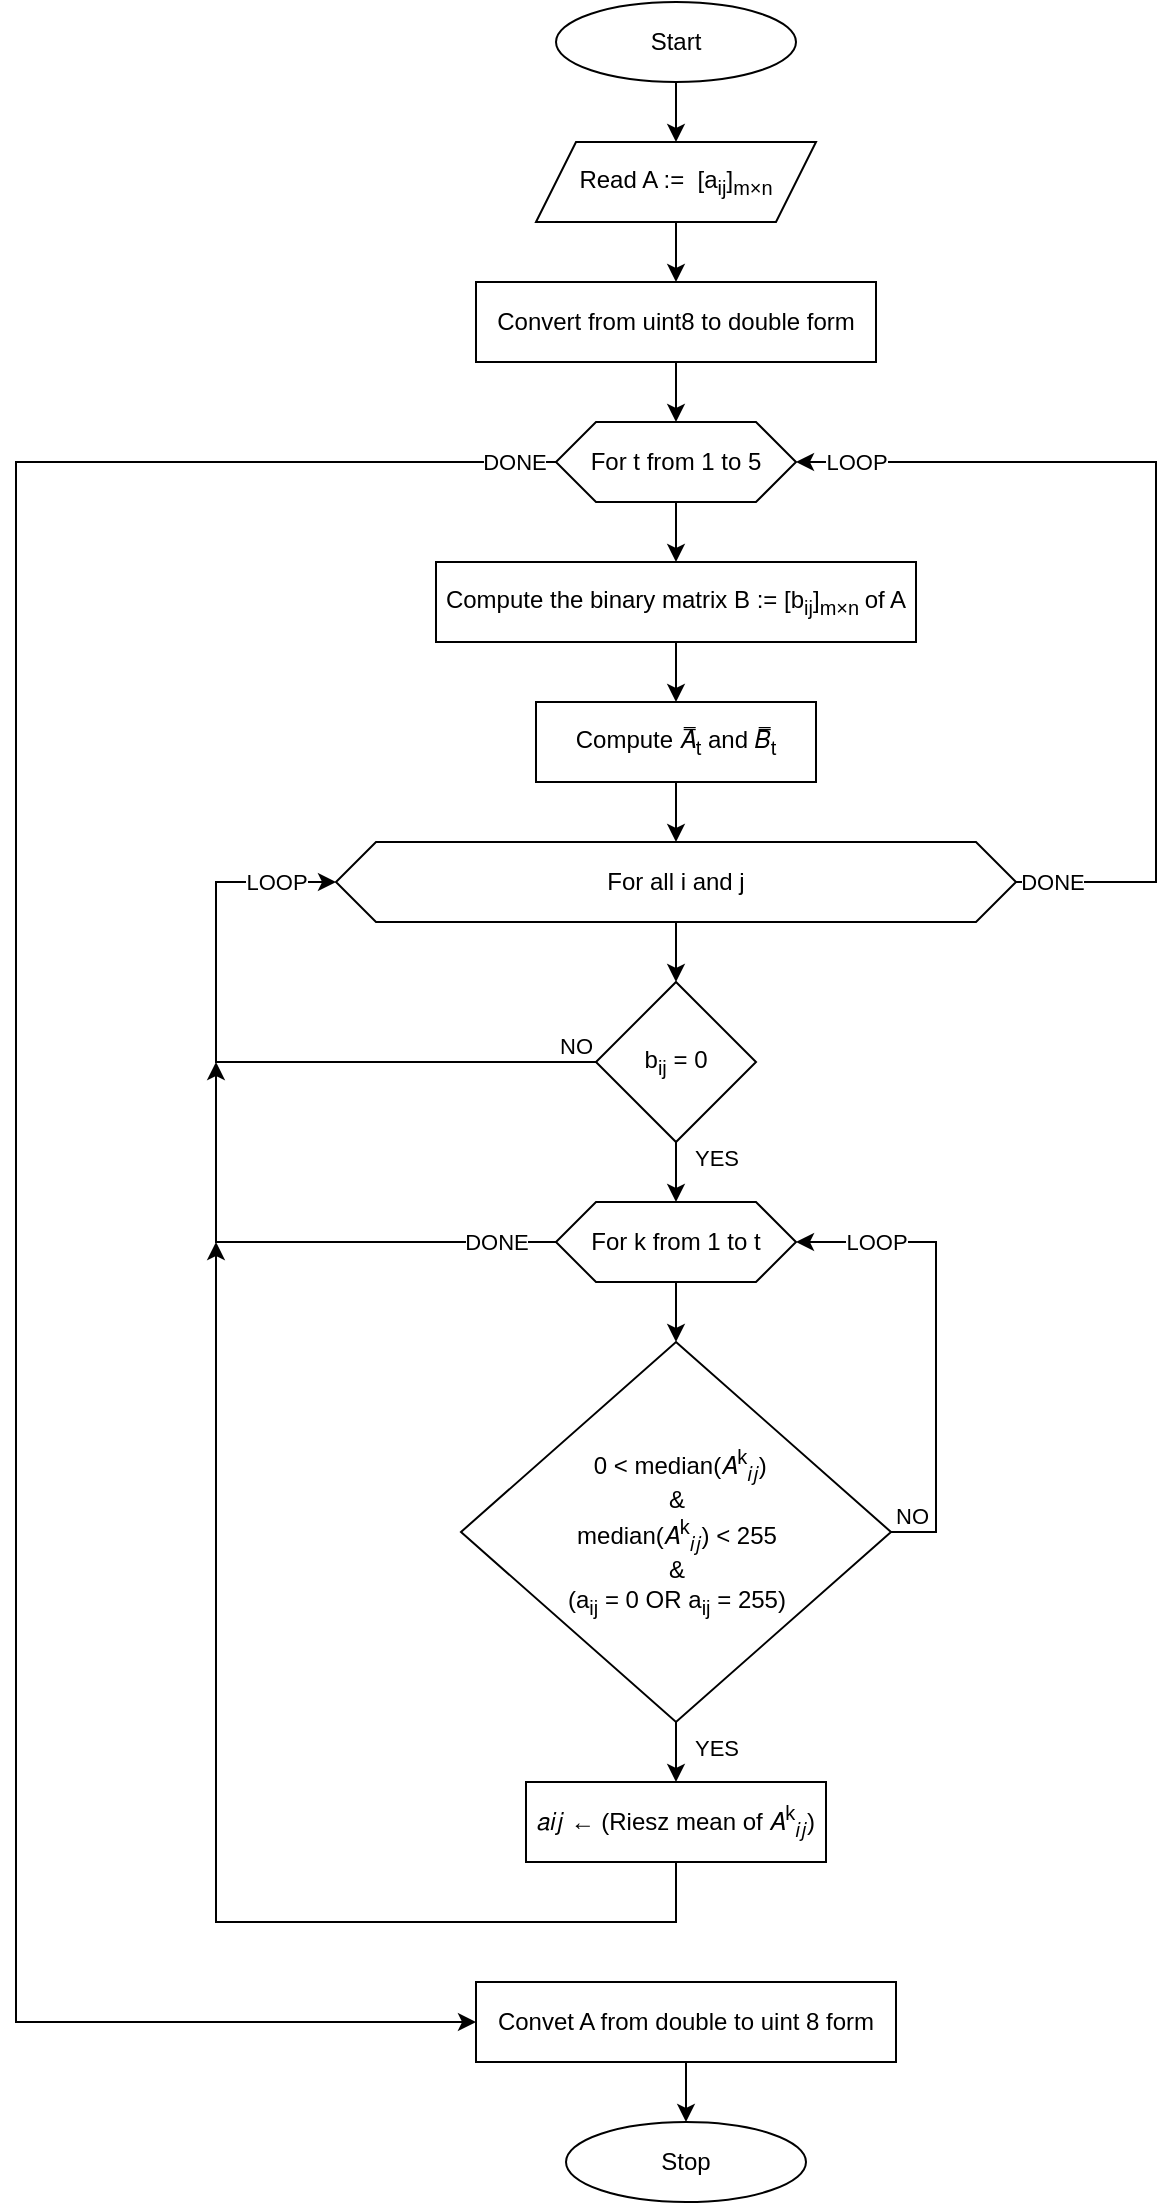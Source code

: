 <mxfile version="21.1.5" type="device">
  <diagram id="C5RBs43oDa-KdzZeNtuy" name="Page-1">
    <mxGraphModel dx="652" dy="299" grid="1" gridSize="10" guides="1" tooltips="1" connect="1" arrows="1" fold="1" page="1" pageScale="1" pageWidth="827" pageHeight="1169" math="0" shadow="0">
      <root>
        <mxCell id="WIyWlLk6GJQsqaUBKTNV-0" />
        <mxCell id="WIyWlLk6GJQsqaUBKTNV-1" parent="WIyWlLk6GJQsqaUBKTNV-0" />
        <mxCell id="iKl5GgZeDcTs2LutQjbo-2" value="" style="edgeStyle=orthogonalEdgeStyle;rounded=0;orthogonalLoop=1;jettySize=auto;html=1;" parent="WIyWlLk6GJQsqaUBKTNV-1" source="iKl5GgZeDcTs2LutQjbo-0" target="iKl5GgZeDcTs2LutQjbo-1" edge="1">
          <mxGeometry relative="1" as="geometry" />
        </mxCell>
        <mxCell id="iKl5GgZeDcTs2LutQjbo-0" value="Start" style="ellipse;whiteSpace=wrap;html=1;" parent="WIyWlLk6GJQsqaUBKTNV-1" vertex="1">
          <mxGeometry x="390" y="30" width="120" height="40" as="geometry" />
        </mxCell>
        <mxCell id="iKl5GgZeDcTs2LutQjbo-4" value="" style="edgeStyle=orthogonalEdgeStyle;rounded=0;orthogonalLoop=1;jettySize=auto;html=1;" parent="WIyWlLk6GJQsqaUBKTNV-1" source="iKl5GgZeDcTs2LutQjbo-1" target="iKl5GgZeDcTs2LutQjbo-3" edge="1">
          <mxGeometry relative="1" as="geometry" />
        </mxCell>
        <mxCell id="iKl5GgZeDcTs2LutQjbo-1" value="Read A :=&amp;nbsp; [a&lt;sub&gt;ij&lt;/sub&gt;]&lt;sub&gt;m×n&lt;br&gt;&lt;/sub&gt;" style="shape=parallelogram;perimeter=parallelogramPerimeter;whiteSpace=wrap;html=1;fixedSize=1;size=20;" parent="WIyWlLk6GJQsqaUBKTNV-1" vertex="1">
          <mxGeometry x="380" y="100" width="140" height="40" as="geometry" />
        </mxCell>
        <mxCell id="iKl5GgZeDcTs2LutQjbo-6" value="" style="edgeStyle=orthogonalEdgeStyle;rounded=0;orthogonalLoop=1;jettySize=auto;html=1;" parent="WIyWlLk6GJQsqaUBKTNV-1" source="iKl5GgZeDcTs2LutQjbo-3" target="iKl5GgZeDcTs2LutQjbo-5" edge="1">
          <mxGeometry relative="1" as="geometry" />
        </mxCell>
        <mxCell id="iKl5GgZeDcTs2LutQjbo-3" value="Convert from uint8 to double form" style="whiteSpace=wrap;html=1;" parent="WIyWlLk6GJQsqaUBKTNV-1" vertex="1">
          <mxGeometry x="350" y="170" width="200" height="40" as="geometry" />
        </mxCell>
        <mxCell id="iKl5GgZeDcTs2LutQjbo-8" value="" style="edgeStyle=orthogonalEdgeStyle;rounded=0;orthogonalLoop=1;jettySize=auto;html=1;" parent="WIyWlLk6GJQsqaUBKTNV-1" source="iKl5GgZeDcTs2LutQjbo-5" target="iKl5GgZeDcTs2LutQjbo-7" edge="1">
          <mxGeometry relative="1" as="geometry" />
        </mxCell>
        <mxCell id="iKl5GgZeDcTs2LutQjbo-45" value="DONE" style="edgeStyle=orthogonalEdgeStyle;rounded=0;orthogonalLoop=1;jettySize=auto;html=1;entryX=0;entryY=0.5;entryDx=0;entryDy=0;exitX=0;exitY=0.5;exitDx=0;exitDy=0;" parent="WIyWlLk6GJQsqaUBKTNV-1" source="iKl5GgZeDcTs2LutQjbo-5" target="iKl5GgZeDcTs2LutQjbo-46" edge="1">
          <mxGeometry x="-0.967" relative="1" as="geometry">
            <mxPoint x="160" y="1114" as="targetPoint" />
            <Array as="points">
              <mxPoint x="120" y="260" />
              <mxPoint x="120" y="1040" />
              <mxPoint x="350" y="1040" />
            </Array>
            <mxPoint as="offset" />
          </mxGeometry>
        </mxCell>
        <mxCell id="iKl5GgZeDcTs2LutQjbo-5" value="For t from 1 to 5" style="shape=hexagon;perimeter=hexagonPerimeter2;whiteSpace=wrap;html=1;fixedSize=1;" parent="WIyWlLk6GJQsqaUBKTNV-1" vertex="1">
          <mxGeometry x="390" y="240" width="120" height="40" as="geometry" />
        </mxCell>
        <mxCell id="iKl5GgZeDcTs2LutQjbo-10" value="" style="edgeStyle=orthogonalEdgeStyle;rounded=0;orthogonalLoop=1;jettySize=auto;html=1;" parent="WIyWlLk6GJQsqaUBKTNV-1" source="iKl5GgZeDcTs2LutQjbo-7" target="iKl5GgZeDcTs2LutQjbo-9" edge="1">
          <mxGeometry relative="1" as="geometry" />
        </mxCell>
        <mxCell id="iKl5GgZeDcTs2LutQjbo-7" value="Compute the binary matrix B := [b&lt;sub style=&quot;border-color: var(--border-color);&quot;&gt;ij&lt;/sub&gt;]&lt;sub style=&quot;border-color: var(--border-color);&quot;&gt;m×n&amp;nbsp;&lt;/sub&gt;of A" style="whiteSpace=wrap;html=1;" parent="WIyWlLk6GJQsqaUBKTNV-1" vertex="1">
          <mxGeometry x="330" y="310" width="240" height="40" as="geometry" />
        </mxCell>
        <mxCell id="iKl5GgZeDcTs2LutQjbo-13" value="" style="edgeStyle=orthogonalEdgeStyle;rounded=0;orthogonalLoop=1;jettySize=auto;html=1;" parent="WIyWlLk6GJQsqaUBKTNV-1" source="iKl5GgZeDcTs2LutQjbo-9" target="iKl5GgZeDcTs2LutQjbo-12" edge="1">
          <mxGeometry relative="1" as="geometry" />
        </mxCell>
        <mxCell id="iKl5GgZeDcTs2LutQjbo-9" value="&lt;font style=&quot;font-size: 12px;&quot;&gt;Compute 𝐴̿&lt;sub&gt;t&lt;/sub&gt;&amp;nbsp;and 𝐵̿&lt;sub&gt;t&lt;/sub&gt;&lt;/font&gt;" style="whiteSpace=wrap;html=1;" parent="WIyWlLk6GJQsqaUBKTNV-1" vertex="1">
          <mxGeometry x="380" y="380" width="140" height="40" as="geometry" />
        </mxCell>
        <mxCell id="iKl5GgZeDcTs2LutQjbo-15" value="" style="edgeStyle=orthogonalEdgeStyle;rounded=0;orthogonalLoop=1;jettySize=auto;html=1;" parent="WIyWlLk6GJQsqaUBKTNV-1" source="iKl5GgZeDcTs2LutQjbo-12" target="iKl5GgZeDcTs2LutQjbo-14" edge="1">
          <mxGeometry relative="1" as="geometry" />
        </mxCell>
        <mxCell id="iKl5GgZeDcTs2LutQjbo-12" value="For all i and j" style="shape=hexagon;perimeter=hexagonPerimeter2;whiteSpace=wrap;html=1;fixedSize=1;" parent="WIyWlLk6GJQsqaUBKTNV-1" vertex="1">
          <mxGeometry x="280" y="450" width="340" height="40" as="geometry" />
        </mxCell>
        <mxCell id="iKl5GgZeDcTs2LutQjbo-28" value="YES" style="edgeStyle=orthogonalEdgeStyle;rounded=0;orthogonalLoop=1;jettySize=auto;html=1;exitX=0.5;exitY=1;exitDx=0;exitDy=0;entryX=0.5;entryY=0;entryDx=0;entryDy=0;" parent="WIyWlLk6GJQsqaUBKTNV-1" source="iKl5GgZeDcTs2LutQjbo-14" target="iKl5GgZeDcTs2LutQjbo-17" edge="1">
          <mxGeometry x="-0.5" y="20" relative="1" as="geometry">
            <mxPoint as="offset" />
          </mxGeometry>
        </mxCell>
        <mxCell id="iKl5GgZeDcTs2LutQjbo-14" value="b&lt;sub&gt;ij&lt;/sub&gt;&amp;nbsp;= 0" style="rhombus;whiteSpace=wrap;html=1;" parent="WIyWlLk6GJQsqaUBKTNV-1" vertex="1">
          <mxGeometry x="410" y="520" width="80" height="80" as="geometry" />
        </mxCell>
        <mxCell id="iKl5GgZeDcTs2LutQjbo-20" value="" style="edgeStyle=orthogonalEdgeStyle;rounded=0;orthogonalLoop=1;jettySize=auto;html=1;" parent="WIyWlLk6GJQsqaUBKTNV-1" source="iKl5GgZeDcTs2LutQjbo-17" target="iKl5GgZeDcTs2LutQjbo-19" edge="1">
          <mxGeometry relative="1" as="geometry" />
        </mxCell>
        <mxCell id="iKl5GgZeDcTs2LutQjbo-29" style="edgeStyle=orthogonalEdgeStyle;rounded=0;orthogonalLoop=1;jettySize=auto;html=1;" parent="WIyWlLk6GJQsqaUBKTNV-1" source="iKl5GgZeDcTs2LutQjbo-17" edge="1">
          <mxGeometry relative="1" as="geometry">
            <mxPoint x="220" y="560" as="targetPoint" />
            <Array as="points">
              <mxPoint x="220" y="650" />
            </Array>
          </mxGeometry>
        </mxCell>
        <mxCell id="iKl5GgZeDcTs2LutQjbo-30" value="DONE" style="edgeLabel;html=1;align=center;verticalAlign=middle;resizable=0;points=[];" parent="iKl5GgZeDcTs2LutQjbo-29" vertex="1" connectable="0">
          <mxGeometry x="-0.683" relative="1" as="geometry">
            <mxPoint x="11" as="offset" />
          </mxGeometry>
        </mxCell>
        <mxCell id="iKl5GgZeDcTs2LutQjbo-17" value="For k from 1 to t" style="shape=hexagon;perimeter=hexagonPerimeter2;whiteSpace=wrap;html=1;fixedSize=1;" parent="WIyWlLk6GJQsqaUBKTNV-1" vertex="1">
          <mxGeometry x="390" y="630" width="120" height="40" as="geometry" />
        </mxCell>
        <mxCell id="iKl5GgZeDcTs2LutQjbo-23" value="YES" style="edgeStyle=orthogonalEdgeStyle;rounded=0;orthogonalLoop=1;jettySize=auto;html=1;" parent="WIyWlLk6GJQsqaUBKTNV-1" source="iKl5GgZeDcTs2LutQjbo-19" target="iKl5GgZeDcTs2LutQjbo-22" edge="1">
          <mxGeometry x="-0.5" y="20" relative="1" as="geometry">
            <mxPoint as="offset" />
          </mxGeometry>
        </mxCell>
        <mxCell id="iKl5GgZeDcTs2LutQjbo-19" value="&amp;nbsp;0 &amp;lt; median(𝐴&lt;sup style=&quot;border-color: var(--border-color);&quot;&gt;k&lt;/sup&gt;&lt;sub style=&quot;border-color: var(--border-color);&quot;&gt;𝑖𝑗&lt;/sub&gt;&lt;span style=&quot;border-color: var(--border-color);&quot;&gt;)&lt;br&gt;&amp;amp;&lt;br&gt;median(𝐴&lt;sup style=&quot;border-color: var(--border-color);&quot;&gt;k&lt;/sup&gt;&lt;sub style=&quot;border-color: var(--border-color);&quot;&gt;𝑖𝑗&lt;/sub&gt;) &amp;lt; 255&lt;br&gt;&amp;amp;&lt;br&gt;(a&lt;sub&gt;ij&lt;/sub&gt;&amp;nbsp;= 0 OR a&lt;sub style=&quot;border-color: var(--border-color);&quot;&gt;ij&lt;/sub&gt;&lt;span style=&quot;border-color: var(--border-color);&quot;&gt; = 255)&lt;/span&gt;&lt;br&gt;&lt;/span&gt;" style="rhombus;whiteSpace=wrap;html=1;" parent="WIyWlLk6GJQsqaUBKTNV-1" vertex="1">
          <mxGeometry x="342.5" y="700" width="215" height="190" as="geometry" />
        </mxCell>
        <mxCell id="iKl5GgZeDcTs2LutQjbo-40" style="edgeStyle=orthogonalEdgeStyle;rounded=0;orthogonalLoop=1;jettySize=auto;html=1;" parent="WIyWlLk6GJQsqaUBKTNV-1" source="iKl5GgZeDcTs2LutQjbo-22" edge="1">
          <mxGeometry relative="1" as="geometry">
            <mxPoint x="220" y="650" as="targetPoint" />
            <Array as="points">
              <mxPoint x="450" y="990" />
              <mxPoint x="220" y="990" />
            </Array>
          </mxGeometry>
        </mxCell>
        <mxCell id="iKl5GgZeDcTs2LutQjbo-22" value="𝑎𝑖𝑗 ← (Riesz mean of 𝐴&lt;sup&gt;k&lt;/sup&gt;&lt;sub&gt;𝑖𝑗&lt;/sub&gt;)" style="whiteSpace=wrap;html=1;" parent="WIyWlLk6GJQsqaUBKTNV-1" vertex="1">
          <mxGeometry x="375" y="920" width="150" height="40" as="geometry" />
        </mxCell>
        <mxCell id="iKl5GgZeDcTs2LutQjbo-31" value="" style="endArrow=classic;html=1;rounded=0;entryX=1;entryY=0.5;entryDx=0;entryDy=0;exitX=1;exitY=0.5;exitDx=0;exitDy=0;" parent="WIyWlLk6GJQsqaUBKTNV-1" source="iKl5GgZeDcTs2LutQjbo-19" target="iKl5GgZeDcTs2LutQjbo-17" edge="1">
          <mxGeometry relative="1" as="geometry">
            <mxPoint x="490" y="879.69" as="sourcePoint" />
            <mxPoint x="590" y="880" as="targetPoint" />
            <Array as="points">
              <mxPoint x="580" y="795" />
              <mxPoint x="580" y="650" />
            </Array>
          </mxGeometry>
        </mxCell>
        <mxCell id="iKl5GgZeDcTs2LutQjbo-32" value="LOOP" style="edgeLabel;resizable=0;html=1;align=center;verticalAlign=middle;" parent="iKl5GgZeDcTs2LutQjbo-31" connectable="0" vertex="1">
          <mxGeometry relative="1" as="geometry">
            <mxPoint x="-30" y="-49" as="offset" />
          </mxGeometry>
        </mxCell>
        <mxCell id="iKl5GgZeDcTs2LutQjbo-33" value="NO" style="edgeLabel;resizable=0;html=1;align=left;verticalAlign=bottom;" parent="iKl5GgZeDcTs2LutQjbo-31" connectable="0" vertex="1">
          <mxGeometry x="-1" relative="1" as="geometry" />
        </mxCell>
        <mxCell id="iKl5GgZeDcTs2LutQjbo-37" value="" style="endArrow=classic;html=1;rounded=0;exitX=0;exitY=0.5;exitDx=0;exitDy=0;entryX=0;entryY=0.5;entryDx=0;entryDy=0;movable=1;resizable=1;rotatable=1;deletable=1;editable=1;locked=0;connectable=1;" parent="WIyWlLk6GJQsqaUBKTNV-1" source="iKl5GgZeDcTs2LutQjbo-14" target="iKl5GgZeDcTs2LutQjbo-12" edge="1">
          <mxGeometry relative="1" as="geometry">
            <mxPoint x="350" y="660" as="sourcePoint" />
            <mxPoint x="510" y="660" as="targetPoint" />
            <Array as="points">
              <mxPoint x="220" y="560" />
              <mxPoint x="220" y="470" />
            </Array>
          </mxGeometry>
        </mxCell>
        <mxCell id="iKl5GgZeDcTs2LutQjbo-38" value="LOOP" style="edgeLabel;resizable=0;html=1;align=center;verticalAlign=middle;" parent="iKl5GgZeDcTs2LutQjbo-37" connectable="0" vertex="1">
          <mxGeometry relative="1" as="geometry">
            <mxPoint x="10" y="-90" as="offset" />
          </mxGeometry>
        </mxCell>
        <mxCell id="iKl5GgZeDcTs2LutQjbo-39" value="NO" style="edgeLabel;resizable=0;html=1;align=left;verticalAlign=bottom;" parent="iKl5GgZeDcTs2LutQjbo-37" connectable="0" vertex="1">
          <mxGeometry x="-1" relative="1" as="geometry">
            <mxPoint x="-20" as="offset" />
          </mxGeometry>
        </mxCell>
        <mxCell id="iKl5GgZeDcTs2LutQjbo-42" value="DONE" style="endArrow=classic;html=1;rounded=0;exitX=1;exitY=0.5;exitDx=0;exitDy=0;entryX=1;entryY=0.5;entryDx=0;entryDy=0;" parent="WIyWlLk6GJQsqaUBKTNV-1" source="iKl5GgZeDcTs2LutQjbo-12" target="iKl5GgZeDcTs2LutQjbo-5" edge="1">
          <mxGeometry x="-0.923" relative="1" as="geometry">
            <mxPoint x="380" y="460" as="sourcePoint" />
            <mxPoint x="540" y="460" as="targetPoint" />
            <Array as="points">
              <mxPoint x="690" y="470" />
              <mxPoint x="690" y="260" />
            </Array>
            <mxPoint as="offset" />
          </mxGeometry>
        </mxCell>
        <mxCell id="iKl5GgZeDcTs2LutQjbo-43" value="LOOP" style="edgeLabel;resizable=0;html=1;align=center;verticalAlign=middle;" parent="iKl5GgZeDcTs2LutQjbo-42" connectable="0" vertex="1">
          <mxGeometry relative="1" as="geometry">
            <mxPoint x="-150" y="-50" as="offset" />
          </mxGeometry>
        </mxCell>
        <mxCell id="iKl5GgZeDcTs2LutQjbo-50" style="edgeStyle=orthogonalEdgeStyle;rounded=0;orthogonalLoop=1;jettySize=auto;html=1;entryX=0.5;entryY=0;entryDx=0;entryDy=0;" parent="WIyWlLk6GJQsqaUBKTNV-1" source="iKl5GgZeDcTs2LutQjbo-46" target="iKl5GgZeDcTs2LutQjbo-49" edge="1">
          <mxGeometry relative="1" as="geometry">
            <Array as="points" />
          </mxGeometry>
        </mxCell>
        <mxCell id="iKl5GgZeDcTs2LutQjbo-46" value="Convet A from double to uint 8 form" style="rounded=0;whiteSpace=wrap;html=1;" parent="WIyWlLk6GJQsqaUBKTNV-1" vertex="1">
          <mxGeometry x="350" y="1020" width="210" height="40" as="geometry" />
        </mxCell>
        <mxCell id="iKl5GgZeDcTs2LutQjbo-49" value="Stop" style="ellipse;whiteSpace=wrap;html=1;" parent="WIyWlLk6GJQsqaUBKTNV-1" vertex="1">
          <mxGeometry x="395" y="1090" width="120" height="40" as="geometry" />
        </mxCell>
      </root>
    </mxGraphModel>
  </diagram>
</mxfile>

